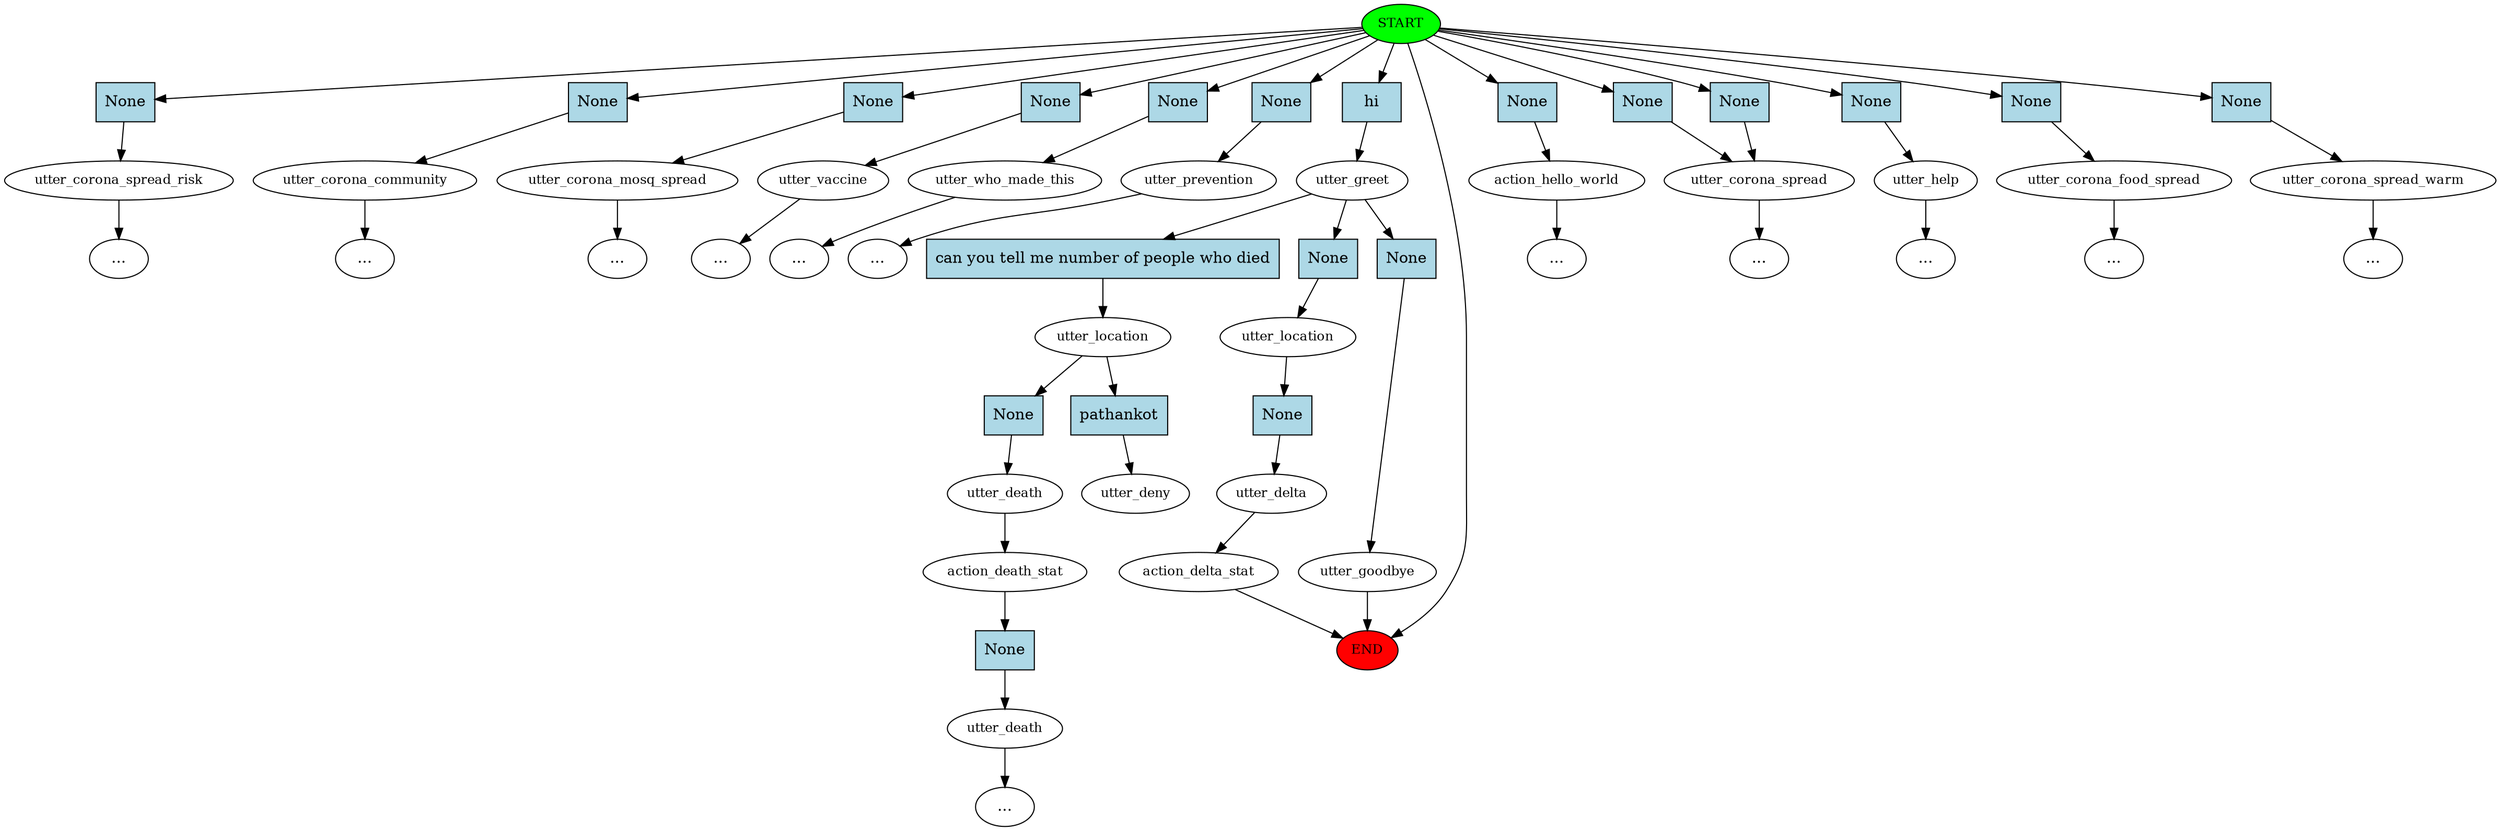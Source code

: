 digraph  {
0 [class="start active", fillcolor=green, fontsize=12, label=START, style=filled];
"-1" [class=end, fillcolor=red, fontsize=12, label=END, style=filled];
1 [class="", fontsize=12, label=utter_corona_spread_risk];
"-3" [class=ellipsis, label="..."];
2 [class="", fontsize=12, label=utter_corona_community];
"-4" [class=ellipsis, label="..."];
3 [class="", fontsize=12, label=utter_corona_mosq_spread];
"-5" [class=ellipsis, label="..."];
4 [class="", fontsize=12, label=utter_vaccine];
"-6" [class=ellipsis, label="..."];
5 [class="", fontsize=12, label=utter_who_made_this];
"-7" [class=ellipsis, label="..."];
6 [class="", fontsize=12, label=utter_prevention];
"-8" [class=ellipsis, label="..."];
7 [class=active, fontsize=12, label=utter_greet];
8 [class=active, fontsize=12, label=utter_location];
9 [class="", fontsize=12, label=utter_death];
10 [class="", fontsize=12, label=action_death_stat];
11 [class="", fontsize=12, label=utter_death];
"-9" [class=ellipsis, label="..."];
13 [class="", fontsize=12, label=utter_location];
14 [class="", fontsize=12, label=utter_delta];
15 [class="", fontsize=12, label=action_delta_stat];
17 [class="", fontsize=12, label=utter_goodbye];
18 [class="", fontsize=12, label=action_hello_world];
"-10" [class=ellipsis, label="..."];
19 [class="", fontsize=12, label=utter_corona_spread];
20 [class="", fontsize=12, label=utter_help];
"-12" [class=ellipsis, label="..."];
"-13" [class=ellipsis, label="..."];
22 [class="", fontsize=12, label=utter_corona_food_spread];
"-14" [class=ellipsis, label="..."];
23 [class="", fontsize=12, label=utter_corona_spread_warm];
"-15" [class=ellipsis, label="..."];
26 [class="dashed active", fontsize=12, label=utter_deny];
27 [class=intent, fillcolor=lightblue, label=None, shape=rect, style=filled];
28 [class=intent, fillcolor=lightblue, label=None, shape=rect, style=filled];
29 [class=intent, fillcolor=lightblue, label=None, shape=rect, style=filled];
30 [class=intent, fillcolor=lightblue, label=None, shape=rect, style=filled];
31 [class=intent, fillcolor=lightblue, label=None, shape=rect, style=filled];
32 [class=intent, fillcolor=lightblue, label=None, shape=rect, style=filled];
33 [class="intent active", fillcolor=lightblue, label=hi, shape=rect, style=filled];
34 [class=intent, fillcolor=lightblue, label=None, shape=rect, style=filled];
35 [class=intent, fillcolor=lightblue, label=None, shape=rect, style=filled];
36 [class=intent, fillcolor=lightblue, label=None, shape=rect, style=filled];
37 [class=intent, fillcolor=lightblue, label=None, shape=rect, style=filled];
38 [class=intent, fillcolor=lightblue, label=None, shape=rect, style=filled];
39 [class=intent, fillcolor=lightblue, label=None, shape=rect, style=filled];
40 [class="intent active", fillcolor=lightblue, label="can you tell me number of people who died", shape=rect, style=filled];
41 [class=intent, fillcolor=lightblue, label=None, shape=rect, style=filled];
42 [class=intent, fillcolor=lightblue, label=None, shape=rect, style=filled];
43 [class=intent, fillcolor=lightblue, label=None, shape=rect, style=filled];
44 [class="intent active", fillcolor=lightblue, label=pathankot, shape=rect, style=filled];
45 [class=intent, fillcolor=lightblue, label=None, shape=rect, style=filled];
46 [class=intent, fillcolor=lightblue, label=None, shape=rect, style=filled];
0 -> "-1"  [class="", key=NONE, label=""];
0 -> 27  [class="", key=0];
0 -> 28  [class="", key=0];
0 -> 29  [class="", key=0];
0 -> 30  [class="", key=0];
0 -> 31  [class="", key=0];
0 -> 32  [class="", key=0];
0 -> 33  [class=active, key=0];
0 -> 34  [class="", key=0];
0 -> 35  [class="", key=0];
0 -> 36  [class="", key=0];
0 -> 37  [class="", key=0];
0 -> 38  [class="", key=0];
0 -> 39  [class="", key=0];
1 -> "-3"  [class="", key=NONE, label=""];
2 -> "-4"  [class="", key=NONE, label=""];
3 -> "-5"  [class="", key=NONE, label=""];
4 -> "-6"  [class="", key=NONE, label=""];
5 -> "-7"  [class="", key=NONE, label=""];
6 -> "-8"  [class="", key=NONE, label=""];
7 -> 40  [class=active, key=0];
7 -> 41  [class="", key=0];
7 -> 42  [class="", key=0];
8 -> 43  [class="", key=0];
8 -> 44  [class=active, key=0];
9 -> 10  [class="", key=NONE, label=""];
10 -> 45  [class="", key=0];
11 -> "-9"  [class="", key=NONE, label=""];
13 -> 46  [class="", key=0];
14 -> 15  [class="", key=NONE, label=""];
15 -> "-1"  [class="", key=NONE, label=""];
17 -> "-1"  [class="", key=NONE, label=""];
18 -> "-10"  [class="", key=NONE, label=""];
19 -> "-13"  [class="", key=NONE, label=""];
20 -> "-12"  [class="", key=NONE, label=""];
22 -> "-14"  [class="", key=NONE, label=""];
23 -> "-15"  [class="", key=NONE, label=""];
27 -> 1  [class="", key=0];
28 -> 2  [class="", key=0];
29 -> 3  [class="", key=0];
30 -> 4  [class="", key=0];
31 -> 5  [class="", key=0];
32 -> 6  [class="", key=0];
33 -> 7  [class=active, key=0];
34 -> 18  [class="", key=0];
35 -> 19  [class="", key=0];
36 -> 19  [class="", key=0];
37 -> 20  [class="", key=0];
38 -> 22  [class="", key=0];
39 -> 23  [class="", key=0];
40 -> 8  [class=active, key=0];
41 -> 13  [class="", key=0];
42 -> 17  [class="", key=0];
43 -> 9  [class="", key=0];
44 -> 26  [class=active, key=0];
45 -> 11  [class="", key=0];
46 -> 14  [class="", key=0];
}
